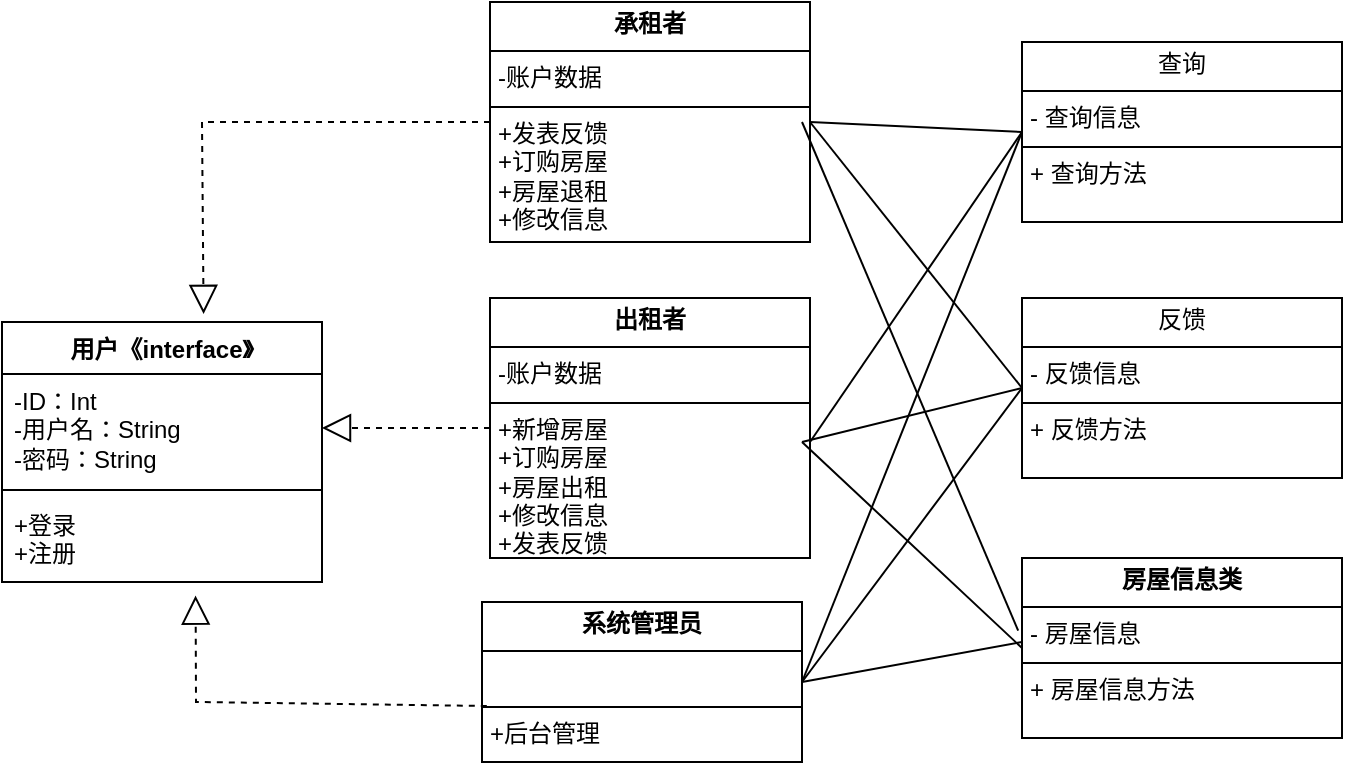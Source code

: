 <mxfile version="24.2.7" type="github">
  <diagram name="第 1 页" id="UVBL0RT7Z_h15nXSYSDf">
    <mxGraphModel dx="1050" dy="522" grid="1" gridSize="10" guides="1" tooltips="1" connect="1" arrows="1" fold="1" page="1" pageScale="1" pageWidth="827" pageHeight="1169" math="0" shadow="0">
      <root>
        <mxCell id="0" />
        <mxCell id="1" parent="0" />
        <mxCell id="wA0mUVfFt5y-stU171-j-1" value="用户《interface》" style="swimlane;fontStyle=1;align=center;verticalAlign=top;childLayout=stackLayout;horizontal=1;startSize=26;horizontalStack=0;resizeParent=1;resizeParentMax=0;resizeLast=0;collapsible=1;marginBottom=0;whiteSpace=wrap;html=1;" vertex="1" parent="1">
          <mxGeometry x="10" y="210" width="160" height="130" as="geometry" />
        </mxCell>
        <mxCell id="wA0mUVfFt5y-stU171-j-2" value="-ID：Int&lt;div&gt;-用户名：String&lt;/div&gt;&lt;div&gt;-密码：String&lt;/div&gt;" style="text;strokeColor=none;fillColor=none;align=left;verticalAlign=top;spacingLeft=4;spacingRight=4;overflow=hidden;rotatable=0;points=[[0,0.5],[1,0.5]];portConstraint=eastwest;whiteSpace=wrap;html=1;" vertex="1" parent="wA0mUVfFt5y-stU171-j-1">
          <mxGeometry y="26" width="160" height="54" as="geometry" />
        </mxCell>
        <mxCell id="wA0mUVfFt5y-stU171-j-3" value="" style="line;strokeWidth=1;fillColor=none;align=left;verticalAlign=middle;spacingTop=-1;spacingLeft=3;spacingRight=3;rotatable=0;labelPosition=right;points=[];portConstraint=eastwest;strokeColor=inherit;" vertex="1" parent="wA0mUVfFt5y-stU171-j-1">
          <mxGeometry y="80" width="160" height="8" as="geometry" />
        </mxCell>
        <mxCell id="wA0mUVfFt5y-stU171-j-4" value="+登录&lt;div&gt;+注册&lt;/div&gt;" style="text;strokeColor=none;fillColor=none;align=left;verticalAlign=top;spacingLeft=4;spacingRight=4;overflow=hidden;rotatable=0;points=[[0,0.5],[1,0.5]];portConstraint=eastwest;whiteSpace=wrap;html=1;" vertex="1" parent="wA0mUVfFt5y-stU171-j-1">
          <mxGeometry y="88" width="160" height="42" as="geometry" />
        </mxCell>
        <mxCell id="wA0mUVfFt5y-stU171-j-5" value="&lt;p style=&quot;margin:0px;margin-top:4px;text-align:center;&quot;&gt;&lt;b&gt;出租者&lt;/b&gt;&lt;/p&gt;&lt;hr size=&quot;1&quot; style=&quot;border-style:solid;&quot;&gt;&lt;p style=&quot;margin:0px;margin-left:4px;&quot;&gt;-账户数据&lt;/p&gt;&lt;hr size=&quot;1&quot; style=&quot;border-style:solid;&quot;&gt;&lt;p style=&quot;margin:0px;margin-left:4px;&quot;&gt;+新增房屋&lt;/p&gt;&lt;p style=&quot;margin:0px;margin-left:4px;&quot;&gt;+订购房屋&lt;/p&gt;&lt;p style=&quot;margin:0px;margin-left:4px;&quot;&gt;+房屋出租&lt;/p&gt;&lt;p style=&quot;margin:0px;margin-left:4px;&quot;&gt;+修改信息&lt;/p&gt;&lt;p style=&quot;margin:0px;margin-left:4px;&quot;&gt;+发表反馈&lt;/p&gt;" style="verticalAlign=top;align=left;overflow=fill;html=1;whiteSpace=wrap;" vertex="1" parent="1">
          <mxGeometry x="254" y="198" width="160" height="130" as="geometry" />
        </mxCell>
        <mxCell id="wA0mUVfFt5y-stU171-j-6" value="&lt;p style=&quot;margin:0px;margin-top:4px;text-align:center;&quot;&gt;&lt;b&gt;系统管理员&lt;/b&gt;&lt;/p&gt;&lt;hr size=&quot;1&quot; style=&quot;border-style:solid;&quot;&gt;&lt;p style=&quot;margin:0px;margin-left:4px;&quot;&gt;&lt;br&gt;&lt;/p&gt;&lt;hr size=&quot;1&quot; style=&quot;border-style:solid;&quot;&gt;&lt;p style=&quot;margin:0px;margin-left:4px;&quot;&gt;+后台管理&lt;/p&gt;" style="verticalAlign=top;align=left;overflow=fill;html=1;whiteSpace=wrap;" vertex="1" parent="1">
          <mxGeometry x="250" y="350" width="160" height="80" as="geometry" />
        </mxCell>
        <mxCell id="wA0mUVfFt5y-stU171-j-7" value="&lt;p style=&quot;margin:0px;margin-top:4px;text-align:center;&quot;&gt;&lt;b&gt;承租者&lt;/b&gt;&lt;/p&gt;&lt;hr size=&quot;1&quot; style=&quot;border-style:solid;&quot;&gt;&lt;p style=&quot;margin:0px;margin-left:4px;&quot;&gt;-账户数据&lt;/p&gt;&lt;hr size=&quot;1&quot; style=&quot;border-style:solid;&quot;&gt;&lt;p style=&quot;margin:0px;margin-left:4px;&quot;&gt;+发表反馈&lt;/p&gt;&lt;p style=&quot;margin:0px;margin-left:4px;&quot;&gt;+订购房屋&lt;/p&gt;&lt;p style=&quot;margin:0px;margin-left:4px;&quot;&gt;+房屋退租&lt;/p&gt;&lt;p style=&quot;margin:0px;margin-left:4px;&quot;&gt;+修改信息&lt;/p&gt;&lt;p style=&quot;margin:0px;margin-left:4px;&quot;&gt;&lt;br&gt;&lt;/p&gt;&lt;p style=&quot;margin:0px;margin-left:4px;&quot;&gt;&lt;br&gt;&lt;/p&gt;" style="verticalAlign=top;align=left;overflow=fill;html=1;whiteSpace=wrap;" vertex="1" parent="1">
          <mxGeometry x="254" y="50" width="160" height="120" as="geometry" />
        </mxCell>
        <mxCell id="wA0mUVfFt5y-stU171-j-8" value="&lt;p style=&quot;margin:0px;margin-top:4px;text-align:center;&quot;&gt;查询&lt;/p&gt;&lt;hr size=&quot;1&quot; style=&quot;border-style:solid;&quot;&gt;&lt;p style=&quot;margin:0px;margin-left:4px;&quot;&gt;- 查询信息&lt;/p&gt;&lt;hr size=&quot;1&quot; style=&quot;border-style:solid;&quot;&gt;&lt;p style=&quot;margin:0px;margin-left:4px;&quot;&gt;+ 查询方法&lt;/p&gt;" style="verticalAlign=top;align=left;overflow=fill;html=1;whiteSpace=wrap;" vertex="1" parent="1">
          <mxGeometry x="520" y="70" width="160" height="90" as="geometry" />
        </mxCell>
        <mxCell id="wA0mUVfFt5y-stU171-j-9" value="&lt;p style=&quot;margin:0px;margin-top:4px;text-align:center;&quot;&gt;反馈&lt;/p&gt;&lt;hr size=&quot;1&quot; style=&quot;border-style:solid;&quot;&gt;&lt;p style=&quot;margin:0px;margin-left:4px;&quot;&gt;- 反馈信息&lt;/p&gt;&lt;hr size=&quot;1&quot; style=&quot;border-style:solid;&quot;&gt;&lt;p style=&quot;margin:0px;margin-left:4px;&quot;&gt;+ 反馈方法&lt;/p&gt;" style="verticalAlign=top;align=left;overflow=fill;html=1;whiteSpace=wrap;" vertex="1" parent="1">
          <mxGeometry x="520" y="198" width="160" height="90" as="geometry" />
        </mxCell>
        <mxCell id="wA0mUVfFt5y-stU171-j-10" value="&lt;p style=&quot;margin:0px;margin-top:4px;text-align:center;&quot;&gt;&lt;b&gt;房屋信息类&lt;/b&gt;&lt;/p&gt;&lt;hr size=&quot;1&quot; style=&quot;border-style:solid;&quot;&gt;&lt;p style=&quot;margin:0px;margin-left:4px;&quot;&gt;- 房屋信息&lt;/p&gt;&lt;hr size=&quot;1&quot; style=&quot;border-style:solid;&quot;&gt;&lt;p style=&quot;margin:0px;margin-left:4px;&quot;&gt;+ 房屋信息方法&lt;/p&gt;" style="verticalAlign=top;align=left;overflow=fill;html=1;whiteSpace=wrap;" vertex="1" parent="1">
          <mxGeometry x="520" y="328" width="160" height="90" as="geometry" />
        </mxCell>
        <mxCell id="wA0mUVfFt5y-stU171-j-11" value="" style="endArrow=block;dashed=1;endFill=0;endSize=12;html=1;rounded=0;entryX=1;entryY=0.5;entryDx=0;entryDy=0;exitX=0;exitY=0.5;exitDx=0;exitDy=0;" edge="1" parent="1" source="wA0mUVfFt5y-stU171-j-5" target="wA0mUVfFt5y-stU171-j-2">
          <mxGeometry width="160" relative="1" as="geometry">
            <mxPoint x="330" y="270" as="sourcePoint" />
            <mxPoint x="490" y="270" as="targetPoint" />
          </mxGeometry>
        </mxCell>
        <mxCell id="wA0mUVfFt5y-stU171-j-15" value="" style="endArrow=block;dashed=1;endFill=0;endSize=12;html=1;rounded=0;entryX=0.605;entryY=1.162;entryDx=0;entryDy=0;entryPerimeter=0;exitX=0.015;exitY=0.65;exitDx=0;exitDy=0;exitPerimeter=0;" edge="1" parent="1" source="wA0mUVfFt5y-stU171-j-6" target="wA0mUVfFt5y-stU171-j-4">
          <mxGeometry width="160" relative="1" as="geometry">
            <mxPoint x="244" y="400" as="sourcePoint" />
            <mxPoint x="90" y="350" as="targetPoint" />
            <Array as="points">
              <mxPoint x="107" y="400" />
            </Array>
          </mxGeometry>
        </mxCell>
        <mxCell id="wA0mUVfFt5y-stU171-j-16" value="" style="endArrow=block;dashed=1;endFill=0;endSize=12;html=1;rounded=0;exitX=0;exitY=0.5;exitDx=0;exitDy=0;entryX=0.63;entryY=-0.031;entryDx=0;entryDy=0;entryPerimeter=0;" edge="1" parent="1" source="wA0mUVfFt5y-stU171-j-7" target="wA0mUVfFt5y-stU171-j-1">
          <mxGeometry width="160" relative="1" as="geometry">
            <mxPoint x="224" y="114.5" as="sourcePoint" />
            <mxPoint x="100" y="190" as="targetPoint" />
            <Array as="points">
              <mxPoint x="110" y="110" />
            </Array>
          </mxGeometry>
        </mxCell>
        <mxCell id="wA0mUVfFt5y-stU171-j-28" value="" style="endArrow=none;html=1;rounded=0;entryX=0;entryY=0.5;entryDx=0;entryDy=0;exitX=1;exitY=0.5;exitDx=0;exitDy=0;" edge="1" parent="1" source="wA0mUVfFt5y-stU171-j-7" target="wA0mUVfFt5y-stU171-j-8">
          <mxGeometry width="50" height="50" relative="1" as="geometry">
            <mxPoint x="440" y="110" as="sourcePoint" />
            <mxPoint x="464" y="60" as="targetPoint" />
          </mxGeometry>
        </mxCell>
        <mxCell id="wA0mUVfFt5y-stU171-j-29" value="" style="endArrow=none;html=1;rounded=0;entryX=0;entryY=0.5;entryDx=0;entryDy=0;exitX=1;exitY=0.5;exitDx=0;exitDy=0;" edge="1" parent="1" source="wA0mUVfFt5y-stU171-j-7" target="wA0mUVfFt5y-stU171-j-9">
          <mxGeometry width="50" height="50" relative="1" as="geometry">
            <mxPoint x="420" y="120" as="sourcePoint" />
            <mxPoint x="480" y="130" as="targetPoint" />
          </mxGeometry>
        </mxCell>
        <mxCell id="wA0mUVfFt5y-stU171-j-31" value="" style="endArrow=none;html=1;rounded=0;entryX=0;entryY=0.5;entryDx=0;entryDy=0;" edge="1" parent="1" target="wA0mUVfFt5y-stU171-j-8">
          <mxGeometry width="50" height="50" relative="1" as="geometry">
            <mxPoint x="414" y="270" as="sourcePoint" />
            <mxPoint x="464" y="220" as="targetPoint" />
          </mxGeometry>
        </mxCell>
        <mxCell id="wA0mUVfFt5y-stU171-j-33" value="" style="endArrow=none;html=1;rounded=0;entryX=0;entryY=0.5;entryDx=0;entryDy=0;" edge="1" parent="1" target="wA0mUVfFt5y-stU171-j-9">
          <mxGeometry width="50" height="50" relative="1" as="geometry">
            <mxPoint x="410" y="270" as="sourcePoint" />
            <mxPoint x="440" y="220" as="targetPoint" />
          </mxGeometry>
        </mxCell>
        <mxCell id="wA0mUVfFt5y-stU171-j-34" value="" style="endArrow=none;html=1;rounded=0;entryX=-0.012;entryY=0.404;entryDx=0;entryDy=0;entryPerimeter=0;" edge="1" parent="1" target="wA0mUVfFt5y-stU171-j-10">
          <mxGeometry width="50" height="50" relative="1" as="geometry">
            <mxPoint x="410" y="110" as="sourcePoint" />
            <mxPoint x="440" y="220" as="targetPoint" />
          </mxGeometry>
        </mxCell>
        <mxCell id="wA0mUVfFt5y-stU171-j-35" value="" style="endArrow=none;html=1;rounded=0;entryX=0;entryY=0.5;entryDx=0;entryDy=0;" edge="1" parent="1" target="wA0mUVfFt5y-stU171-j-10">
          <mxGeometry width="50" height="50" relative="1" as="geometry">
            <mxPoint x="410" y="270" as="sourcePoint" />
            <mxPoint x="420" y="240" as="targetPoint" />
          </mxGeometry>
        </mxCell>
        <mxCell id="wA0mUVfFt5y-stU171-j-36" value="" style="endArrow=none;html=1;rounded=0;entryX=0;entryY=0.5;entryDx=0;entryDy=0;exitX=1;exitY=0.5;exitDx=0;exitDy=0;" edge="1" parent="1" source="wA0mUVfFt5y-stU171-j-6" target="wA0mUVfFt5y-stU171-j-8">
          <mxGeometry width="50" height="50" relative="1" as="geometry">
            <mxPoint x="414" y="390" as="sourcePoint" />
            <mxPoint x="464" y="340" as="targetPoint" />
          </mxGeometry>
        </mxCell>
        <mxCell id="wA0mUVfFt5y-stU171-j-37" value="" style="endArrow=none;html=1;rounded=0;entryX=0;entryY=0.5;entryDx=0;entryDy=0;exitX=1;exitY=0.5;exitDx=0;exitDy=0;" edge="1" parent="1" source="wA0mUVfFt5y-stU171-j-6" target="wA0mUVfFt5y-stU171-j-9">
          <mxGeometry width="50" height="50" relative="1" as="geometry">
            <mxPoint x="390" y="270" as="sourcePoint" />
            <mxPoint x="440" y="220" as="targetPoint" />
          </mxGeometry>
        </mxCell>
        <mxCell id="wA0mUVfFt5y-stU171-j-38" value="" style="endArrow=none;html=1;rounded=0;exitX=1;exitY=0.5;exitDx=0;exitDy=0;" edge="1" parent="1" source="wA0mUVfFt5y-stU171-j-6">
          <mxGeometry width="50" height="50" relative="1" as="geometry">
            <mxPoint x="390" y="270" as="sourcePoint" />
            <mxPoint x="520" y="370" as="targetPoint" />
          </mxGeometry>
        </mxCell>
      </root>
    </mxGraphModel>
  </diagram>
</mxfile>
